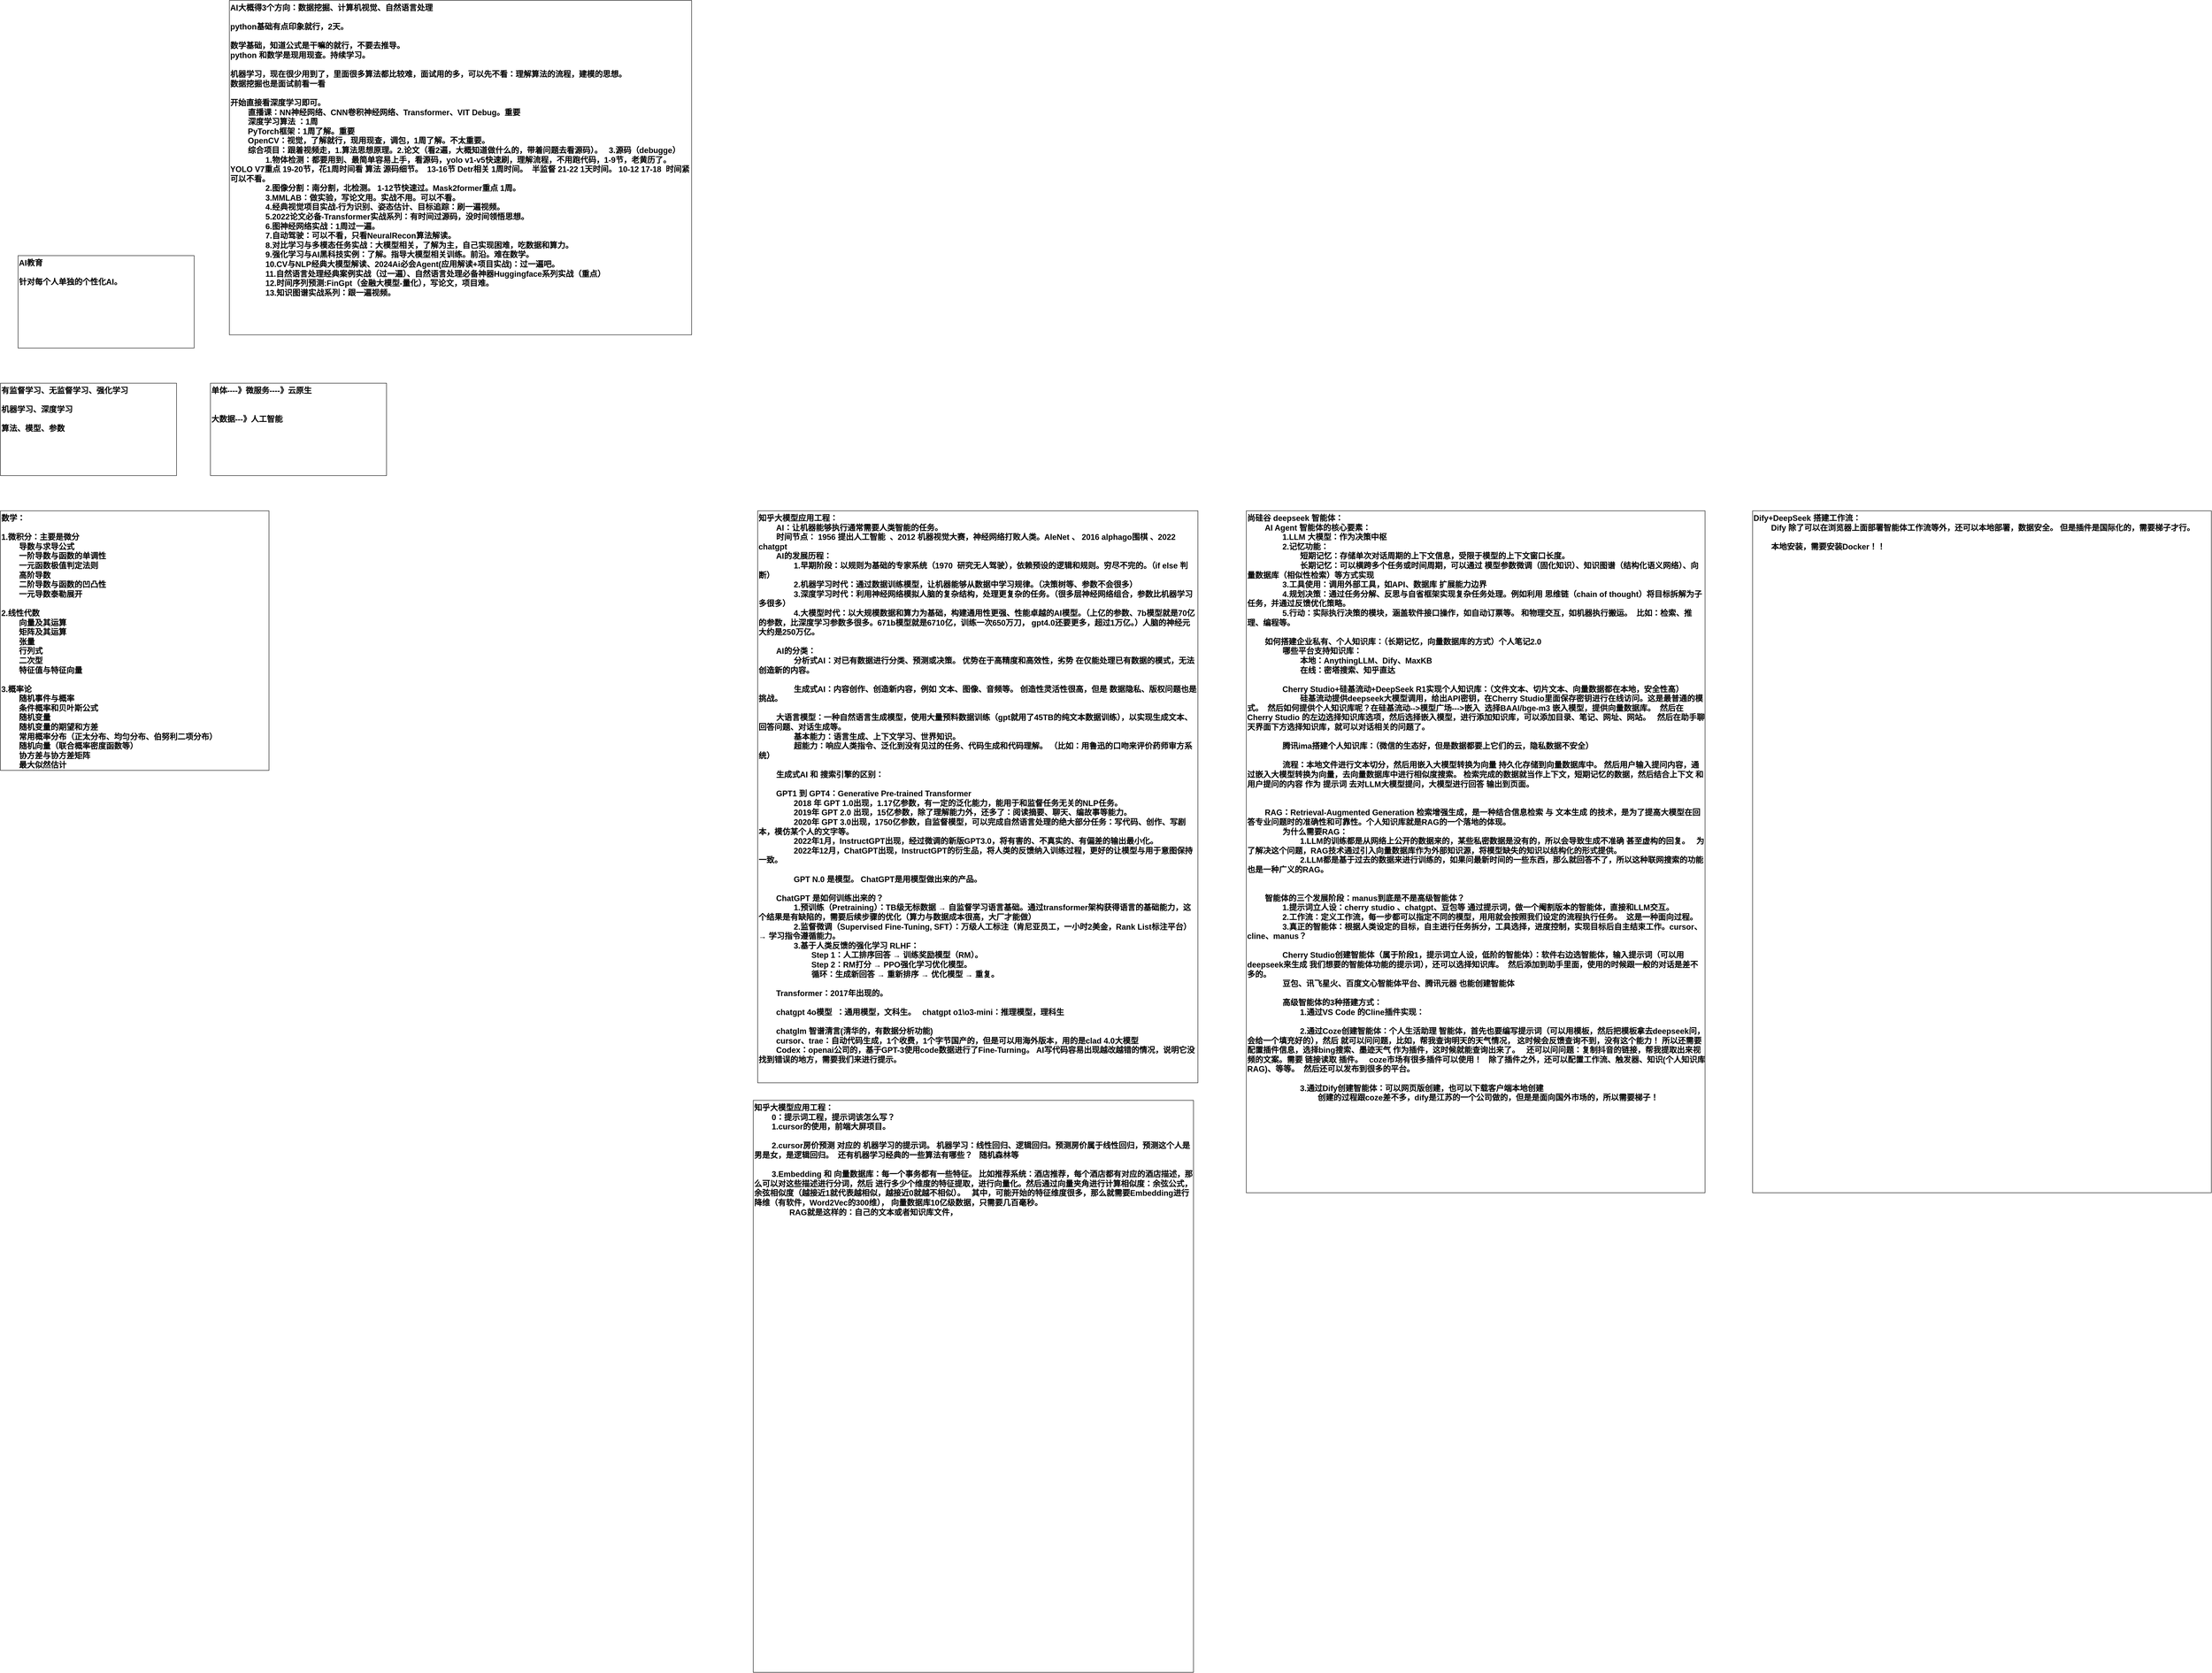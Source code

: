 <mxfile version="28.0.1">
  <diagram name="第 1 页" id="s3n8gG0fuKqffe70A_rA">
    <mxGraphModel dx="2341" dy="2388" grid="1" gridSize="10" guides="1" tooltips="1" connect="1" arrows="1" fold="1" page="1" pageScale="1" pageWidth="827" pageHeight="1169" math="0" shadow="0">
      <root>
        <mxCell id="0" />
        <mxCell id="1" parent="0" />
        <mxCell id="pCqtwlNCeUda_szj-wWr-1" value="有监督学习、无监督学习、强化学习&lt;div&gt;&lt;br&gt;&lt;/div&gt;&lt;div&gt;机器学习、深度学习&lt;/div&gt;&lt;div&gt;&lt;br&gt;&lt;/div&gt;&lt;div&gt;算法、模型、参数&lt;/div&gt;" style="rounded=0;whiteSpace=wrap;html=1;strokeWidth=1;fontSize=18;verticalAlign=top;align=left;fontStyle=1" parent="1" vertex="1">
          <mxGeometry x="350" y="350" width="400" height="210" as="geometry" />
        </mxCell>
        <mxCell id="pCqtwlNCeUda_szj-wWr-2" value="单体----》微服务----》云原生&lt;div&gt;&lt;br&gt;&lt;/div&gt;&lt;div&gt;&lt;br&gt;&lt;/div&gt;&lt;div&gt;大数据---》人工智能&lt;/div&gt;" style="rounded=0;whiteSpace=wrap;html=1;strokeWidth=1;fontSize=18;verticalAlign=top;align=left;fontStyle=1" parent="1" vertex="1">
          <mxGeometry x="827" y="350" width="400" height="210" as="geometry" />
        </mxCell>
        <mxCell id="pCqtwlNCeUda_szj-wWr-3" value="AI教育&lt;div&gt;&lt;br&gt;&lt;/div&gt;&lt;div&gt;针对每个人单独的个性化AI。&lt;/div&gt;" style="rounded=0;whiteSpace=wrap;html=1;strokeWidth=1;fontSize=18;verticalAlign=top;align=left;fontStyle=1" parent="1" vertex="1">
          <mxGeometry x="390" y="60" width="400" height="210" as="geometry" />
        </mxCell>
        <mxCell id="UERRzto7p0Ywzh5H4U2g-1" value="&lt;div&gt;AI大概得3个方向：数据挖掘、计算机视觉、自然语言处理&lt;/div&gt;&lt;div&gt;&lt;br&gt;&lt;/div&gt;python基础有点印象就行，2天。&lt;div&gt;&lt;br&gt;&lt;/div&gt;&lt;div&gt;数学基础，知道公式是干嘛的就行，不要去推导。&lt;/div&gt;&lt;div&gt;python 和数学是现用现查。持续学习。&lt;/div&gt;&lt;div&gt;&lt;br&gt;&lt;/div&gt;&lt;div&gt;机器学习，现在很少用到了，里面很多算法都比较难，面试用的多，可以先不看：理解算法的流程，建模的思想。&lt;/div&gt;&lt;div&gt;数据挖掘也是面试前看一看&lt;/div&gt;&lt;div&gt;&lt;br&gt;&lt;/div&gt;&lt;div&gt;开始直接看深度学习即可。&lt;/div&gt;&lt;div&gt;&lt;span style=&quot;white-space: pre;&quot;&gt;&#x9;&lt;/span&gt;直播课：NN神经网络、CNN卷积神经网络、Transformer、VIT Debug。重要&lt;br&gt;&lt;/div&gt;&lt;div&gt;&lt;span style=&quot;white-space: pre;&quot;&gt;&#x9;&lt;/span&gt;深度学习算法 ：1周&lt;br&gt;&lt;/div&gt;&lt;div&gt;&lt;span style=&quot;white-space: pre;&quot;&gt;&#x9;&lt;/span&gt;PyTorch框架：1周了解。重要&lt;br&gt;&lt;/div&gt;&lt;div&gt;&lt;span style=&quot;white-space: pre;&quot;&gt;&#x9;&lt;/span&gt;OpenCV：视觉，了解就行，现用现查，调包，1周了解。不太重要。&lt;br&gt;&lt;/div&gt;&lt;div&gt;&lt;span style=&quot;white-space: pre;&quot;&gt;&#x9;&lt;/span&gt;综合项目：跟着视频走，1.算法思想原理。2.论文（看2遍，大概知道做什么的，带着问题去看源码）。&amp;nbsp; &amp;nbsp;3.源码（debugge）&amp;nbsp;&amp;nbsp;&lt;br&gt;&lt;/div&gt;&lt;div&gt;&lt;span style=&quot;white-space: pre;&quot;&gt;&#x9;&lt;/span&gt;&lt;span style=&quot;white-space: pre;&quot;&gt;&#x9;&lt;/span&gt;1.物体检测：都要用到、最简单容易上手，看源码，yolo v1-v5快速刷，理解流程，不用跑代码，1-9节，老黄历了。YOLO V7重点 19-20节，花1周时间看 算法 源码细节。&amp;nbsp; 13-16节 Detr相关 1周时间。&amp;nbsp; 半监督 21-22 1天时间。 10-12 17-18&amp;nbsp; 时间紧可以不看。&lt;br&gt;&lt;/div&gt;&lt;div&gt;&lt;span style=&quot;white-space: pre;&quot;&gt;&#x9;&lt;/span&gt;&lt;span style=&quot;white-space: pre;&quot;&gt;&#x9;&lt;/span&gt;2.图像分割：南分割，北检测。 1-12节快速过。Mask2former重点 1周。&lt;br&gt;&lt;/div&gt;&lt;div&gt;&lt;span style=&quot;white-space: pre;&quot;&gt;&#x9;&lt;/span&gt;&lt;span style=&quot;white-space: pre;&quot;&gt;&#x9;&lt;/span&gt;3.MMLAB：做实验，写论文用。实战不用。可以不看。&lt;br&gt;&lt;/div&gt;&lt;div&gt;&lt;span style=&quot;white-space: pre;&quot;&gt;&#x9;&lt;/span&gt;&lt;span style=&quot;white-space: pre;&quot;&gt;&#x9;&lt;/span&gt;4.&lt;span style=&quot;background-color: initial;&quot;&gt;经典视觉项目实战-行为识别、姿态估计、目标追踪：刷一遍视频。&lt;/span&gt;&lt;br&gt;&lt;/div&gt;&lt;div&gt;&lt;span style=&quot;background-color: initial;&quot;&gt;&lt;span style=&quot;white-space: pre;&quot;&gt;&#x9;&lt;/span&gt;&lt;span style=&quot;white-space: pre;&quot;&gt;&#x9;&lt;/span&gt;5.&lt;/span&gt;&lt;span style=&quot;background-color: initial;&quot;&gt;2022论⽂必备-Transformer实战系列：有时间过源码，没时间领悟思想。&lt;/span&gt;&lt;span style=&quot;background-color: initial;&quot;&gt;&lt;br&gt;&lt;/span&gt;&lt;/div&gt;&lt;div&gt;&lt;span style=&quot;background-color: initial;&quot;&gt;&lt;span style=&quot;white-space: pre;&quot;&gt;&#x9;&lt;/span&gt;&lt;span style=&quot;white-space: pre;&quot;&gt;&#x9;&lt;/span&gt;6.&lt;/span&gt;&lt;span style=&quot;background-color: initial;&quot;&gt;图神经网络实战：1周过一遍。&lt;/span&gt;&lt;span style=&quot;background-color: initial;&quot;&gt;&lt;br&gt;&lt;/span&gt;&lt;/div&gt;&lt;div&gt;&lt;span style=&quot;background-color: initial;&quot;&gt;&lt;span style=&quot;white-space: pre;&quot;&gt;&#x9;&lt;/span&gt;&lt;span style=&quot;white-space: pre;&quot;&gt;&#x9;&lt;/span&gt;7.自动驾驶：可以不看，只看&lt;/span&gt;&lt;span style=&quot;background-color: initial;&quot;&gt;NeuralRecon算法解读。&lt;/span&gt;&lt;span style=&quot;background-color: initial;&quot;&gt;&lt;br&gt;&lt;/span&gt;&lt;/div&gt;&lt;div&gt;&lt;span style=&quot;background-color: initial;&quot;&gt;&lt;span style=&quot;white-space: pre;&quot;&gt;&#x9;&lt;/span&gt;&lt;span style=&quot;white-space: pre;&quot;&gt;&#x9;&lt;/span&gt;8.&lt;/span&gt;&lt;span style=&quot;background-color: initial;&quot;&gt;对比学习与多模态任务实战：大模型相关，了解为主，自己实现困难，吃数据和算力。&lt;/span&gt;&lt;/div&gt;&lt;div&gt;&lt;span style=&quot;background-color: initial;&quot;&gt;&lt;span style=&quot;white-space: pre;&quot;&gt;&#x9;&lt;/span&gt;&lt;span style=&quot;white-space: pre;&quot;&gt;&#x9;&lt;/span&gt;9.&lt;/span&gt;&lt;span style=&quot;background-color: initial;&quot;&gt;强化学习与AI黑科技实例：了解。指导大模型相关训练。前沿。难在数学。&lt;/span&gt;&lt;span style=&quot;background-color: initial;&quot;&gt;&lt;br&gt;&lt;/span&gt;&lt;/div&gt;&lt;div&gt;&lt;span style=&quot;background-color: initial;&quot;&gt;&lt;span style=&quot;white-space: pre;&quot;&gt;&#x9;&lt;/span&gt;&lt;span style=&quot;white-space: pre;&quot;&gt;&#x9;&lt;/span&gt;10.&lt;/span&gt;&lt;span style=&quot;background-color: initial;&quot;&gt;CV与NLP经典大模型解读、&lt;/span&gt;&lt;span style=&quot;background-color: initial;&quot;&gt;2024Ai必会Agent(应用解读+项目实战)：过一遍吧。&lt;/span&gt;&lt;span style=&quot;background-color: initial;&quot;&gt;&lt;br&gt;&lt;/span&gt;&lt;/div&gt;&lt;div&gt;&lt;span style=&quot;background-color: initial;&quot;&gt;&lt;span style=&quot;white-space: pre;&quot;&gt;&#x9;&lt;/span&gt;&lt;span style=&quot;white-space: pre;&quot;&gt;&#x9;&lt;/span&gt;11.&lt;/span&gt;&lt;span style=&quot;background-color: initial;&quot;&gt;自然语言处理经典案例实战（过一遍）、&lt;/span&gt;&lt;span style=&quot;background-color: initial;&quot;&gt;自然语言处理必备神器Huggingface系列实战（重点）&lt;/span&gt;&lt;span style=&quot;background-color: initial;&quot;&gt;&lt;br&gt;&lt;/span&gt;&lt;/div&gt;&lt;div&gt;&lt;span style=&quot;background-color: initial;&quot;&gt;&lt;span style=&quot;white-space: pre;&quot;&gt;&#x9;&lt;/span&gt;&lt;span style=&quot;white-space: pre;&quot;&gt;&#x9;&lt;/span&gt;12.&lt;/span&gt;&lt;span style=&quot;background-color: initial;&quot;&gt;时间序列预测:FinGpt（金融大模型-量化），写论文，项目难。&lt;/span&gt;&lt;span style=&quot;background-color: initial;&quot;&gt;&lt;br&gt;&lt;/span&gt;&lt;/div&gt;&lt;div&gt;&lt;span style=&quot;background-color: initial;&quot;&gt;&lt;span style=&quot;white-space: pre;&quot;&gt;&#x9;&lt;/span&gt;&lt;span style=&quot;white-space: pre;&quot;&gt;&#x9;&lt;/span&gt;13.&lt;/span&gt;&lt;span style=&quot;background-color: initial;&quot;&gt;知识图谱实战系列：跟一遍视频。&lt;/span&gt;&lt;span style=&quot;background-color: initial;&quot;&gt;&lt;br&gt;&lt;/span&gt;&lt;/div&gt;&lt;div&gt;&lt;br&gt;&lt;/div&gt;" style="rounded=0;whiteSpace=wrap;html=1;strokeWidth=1;fontSize=18;verticalAlign=top;align=left;fontStyle=1" parent="1" vertex="1">
          <mxGeometry x="870" y="-520" width="1050" height="760" as="geometry" />
        </mxCell>
        <mxCell id="t3_tLmCTC4oEfzODwhHY-1" value="数学：&lt;div&gt;&lt;br&gt;&lt;/div&gt;&lt;div&gt;1.微积分：主要是微分&lt;/div&gt;&lt;div&gt;&lt;span style=&quot;white-space: pre;&quot;&gt;&#x9;&lt;/span&gt;&lt;span style=&quot;background-color: initial;&quot;&gt;导数与求导公式&amp;nbsp;&lt;/span&gt;&lt;/div&gt;&lt;div&gt;&lt;span style=&quot;background-color: initial;&quot;&gt;&lt;span style=&quot;white-space: pre;&quot;&gt;&#x9;&lt;/span&gt;一阶导数与函数的单调性&amp;nbsp;&lt;/span&gt;&lt;/div&gt;&lt;div&gt;&lt;span style=&quot;background-color: initial;&quot;&gt;&lt;span style=&quot;white-space: pre;&quot;&gt;&#x9;&lt;/span&gt;一元函数极值判定法则&amp;nbsp;&lt;/span&gt;&lt;/div&gt;&lt;div&gt;&lt;span style=&quot;background-color: initial;&quot;&gt;&lt;span style=&quot;white-space: pre;&quot;&gt;&#x9;&lt;/span&gt;高阶导数&amp;nbsp;&lt;/span&gt;&lt;/div&gt;&lt;div&gt;&lt;span style=&quot;background-color: initial;&quot;&gt;&lt;span style=&quot;white-space: pre;&quot;&gt;&#x9;&lt;/span&gt;二阶导数与函数的凹凸性&lt;/span&gt;&lt;/div&gt;&lt;div&gt;&lt;span style=&quot;background-color: initial;&quot;&gt;&lt;span style=&quot;white-space: pre;&quot;&gt;&#x9;&lt;/span&gt;一元导数泰勒展开&lt;/span&gt;&lt;br&gt;&lt;/div&gt;&lt;div&gt;&lt;span style=&quot;white-space: pre;&quot;&gt;&#x9;&lt;/span&gt;&lt;/div&gt;&lt;div&gt;2.线性代数&lt;/div&gt;&lt;div&gt;&lt;span style=&quot;white-space: pre;&quot;&gt;&#x9;&lt;/span&gt;&lt;span style=&quot;background-color: initial;&quot;&gt;向量及其运算&amp;nbsp;&lt;/span&gt;&lt;/div&gt;&lt;div&gt;&lt;span style=&quot;background-color: initial;&quot;&gt;&lt;span style=&quot;white-space: pre;&quot;&gt;&#x9;&lt;/span&gt;矩阵及其运算&amp;nbsp;&lt;/span&gt;&lt;/div&gt;&lt;div&gt;&lt;span style=&quot;background-color: initial;&quot;&gt;&lt;span style=&quot;white-space: pre;&quot;&gt;&#x9;&lt;/span&gt;张量&amp;nbsp;&lt;/span&gt;&lt;/div&gt;&lt;div&gt;&lt;span style=&quot;background-color: initial;&quot;&gt;&lt;span style=&quot;white-space: pre;&quot;&gt;&#x9;&lt;/span&gt;行列式&amp;nbsp;&lt;/span&gt;&lt;/div&gt;&lt;div&gt;&lt;span style=&quot;background-color: initial;&quot;&gt;&lt;span style=&quot;white-space: pre;&quot;&gt;&#x9;&lt;/span&gt;二次型&amp;nbsp;&lt;/span&gt;&lt;/div&gt;&lt;div&gt;&lt;span style=&quot;background-color: initial;&quot;&gt;&lt;span style=&quot;white-space: pre;&quot;&gt;&#x9;&lt;/span&gt;特征值与特征向量&lt;/span&gt;&lt;br&gt;&lt;/div&gt;&lt;div&gt;&lt;span style=&quot;background-color: initial;&quot;&gt;&lt;br&gt;&lt;/span&gt;&lt;/div&gt;&lt;div&gt;&lt;span style=&quot;background-color: initial;&quot;&gt;3.概率论&lt;/span&gt;&lt;/div&gt;&lt;div&gt;&lt;span style=&quot;background-color: initial;&quot;&gt;&lt;span style=&quot;white-space: pre;&quot;&gt;&#x9;&lt;/span&gt;&lt;/span&gt;&lt;span style=&quot;background-color: initial;&quot;&gt;随机事件与概率&amp;nbsp;&lt;/span&gt;&lt;/div&gt;&lt;div&gt;&lt;span style=&quot;background-color: initial;&quot;&gt;&lt;span style=&quot;white-space: pre;&quot;&gt;&#x9;&lt;/span&gt;条件概率和贝叶斯公式&amp;nbsp;&lt;/span&gt;&lt;/div&gt;&lt;div&gt;&lt;span style=&quot;background-color: initial;&quot;&gt;&lt;span style=&quot;white-space: pre;&quot;&gt;&#x9;&lt;/span&gt;随机变量&amp;nbsp;&lt;/span&gt;&lt;/div&gt;&lt;div&gt;&lt;span style=&quot;background-color: initial;&quot;&gt;&lt;span style=&quot;white-space: pre;&quot;&gt;&#x9;&lt;/span&gt;随机变量的期望和方差&amp;nbsp;&lt;/span&gt;&lt;/div&gt;&lt;div&gt;&lt;span style=&quot;background-color: initial;&quot;&gt;&lt;span style=&quot;white-space: pre;&quot;&gt;&#x9;&lt;/span&gt;常用概率分布（正太分布、均匀分布、伯努利二项分布）&amp;nbsp;&lt;/span&gt;&lt;/div&gt;&lt;div&gt;&lt;span style=&quot;background-color: initial;&quot;&gt;&lt;span style=&quot;white-space: pre;&quot;&gt;&#x9;&lt;/span&gt;随机向量（联合概率密度函数等）&amp;nbsp;&lt;/span&gt;&lt;/div&gt;&lt;div&gt;&lt;span style=&quot;background-color: initial;&quot;&gt;&lt;span style=&quot;white-space: pre;&quot;&gt;&#x9;&lt;/span&gt;协方差与协方差矩阵&amp;nbsp;&lt;/span&gt;&lt;/div&gt;&lt;div&gt;&lt;span style=&quot;background-color: initial;&quot;&gt;&lt;span style=&quot;white-space: pre;&quot;&gt;&#x9;&lt;/span&gt;最大似然估计&lt;/span&gt;&lt;/div&gt;" style="rounded=0;whiteSpace=wrap;html=1;strokeWidth=1;fontSize=18;verticalAlign=top;align=left;fontStyle=1" parent="1" vertex="1">
          <mxGeometry x="350" y="640" width="610" height="590" as="geometry" />
        </mxCell>
        <mxCell id="qNZhrjiJEfoRgxbAfV7_-1" value="知乎大模型应用工程：&lt;div&gt;&lt;span style=&quot;white-space: pre;&quot;&gt;&#x9;&lt;/span&gt;AI：让机器能够执行通常需要人类智能的任务。&lt;/div&gt;&lt;div&gt;&lt;span style=&quot;white-space: pre;&quot;&gt;&#x9;&lt;/span&gt;时间节点： 1956 提出人工智能&amp;nbsp; 、2012 机器视觉大赛，神经网络打败人类。AleNet 、 2016 alphago围棋 、2022 chatgpt&lt;br&gt;&lt;div&gt;&lt;span style=&quot;white-space: pre;&quot;&gt;&#x9;&lt;/span&gt;AI的发展历程：&lt;br&gt;&lt;/div&gt;&lt;div&gt;&lt;span style=&quot;white-space: pre;&quot;&gt;&#x9;&lt;/span&gt;&lt;span style=&quot;white-space: pre;&quot;&gt;&#x9;&lt;/span&gt;1.早期阶段：以规则为基础的专家系统（1970&amp;nbsp; 研究无人驾驶），依赖预设的逻辑和规则。穷尽不完的。（if else 判断）&lt;br&gt;&lt;/div&gt;&lt;div&gt;&lt;span style=&quot;white-space: pre;&quot;&gt;&#x9;&lt;/span&gt;&lt;span style=&quot;white-space: pre;&quot;&gt;&#x9;&lt;/span&gt;2.机器学习时代：通过数据训练模型，让机器能够从数据中学习规律。（决策树等、参数不会很多）&lt;br&gt;&lt;/div&gt;&lt;/div&gt;&lt;div&gt;&lt;span style=&quot;white-space: pre;&quot;&gt;&#x9;&lt;/span&gt;&lt;span style=&quot;white-space: pre;&quot;&gt;&#x9;&lt;/span&gt;3.深度学习时代：利用神经网络模拟人脑的复杂结构，处理更复杂的任务。（很多层神经网络组合，参数比机器学习多很多）&lt;br&gt;&lt;/div&gt;&lt;div&gt;&lt;span style=&quot;white-space: pre;&quot;&gt;&#x9;&lt;/span&gt;&lt;span style=&quot;white-space: pre;&quot;&gt;&#x9;&lt;/span&gt;4.大模型时代：以大规模数据和算力为基础，构建通用性更强、性能卓越的AI模型。（上亿的参数、7b模型就是70亿的参数，比深度学习参数多很多。671b模型就是6710亿，训练一次650万刀， gpt4.0还要更多，超过1万亿。）&lt;span style=&quot;background-color: transparent; color: light-dark(rgb(0, 0, 0), rgb(255, 255, 255));&quot;&gt;人脑的神经元大约是250万亿。&lt;/span&gt;&lt;br&gt;&lt;/div&gt;&lt;div&gt;&lt;span style=&quot;white-space: pre;&quot;&gt;&#x9;&lt;/span&gt;&lt;br&gt;&lt;/div&gt;&lt;div&gt;&lt;span style=&quot;white-space: pre;&quot;&gt;&#x9;&lt;/span&gt;AI的分类：&lt;br&gt;&lt;/div&gt;&lt;div&gt;&lt;span style=&quot;white-space: pre;&quot;&gt;&#x9;&lt;/span&gt;&lt;span style=&quot;white-space: pre;&quot;&gt;&#x9;&lt;/span&gt;分析式AI：对已有数据进行分类、预测或决策。 优势在于高精度和高效性，劣势 在仅能处理已有数据的模式，无法创造新的内容。&lt;br&gt;&lt;/div&gt;&lt;div&gt;&lt;span style=&quot;white-space: pre;&quot;&gt;&#x9;&lt;/span&gt;&lt;span style=&quot;white-space: pre;&quot;&gt;&#x9;&lt;/span&gt;&lt;br&gt;&lt;/div&gt;&lt;div&gt;&lt;span style=&quot;white-space: pre;&quot;&gt;&#x9;&lt;/span&gt;&lt;span style=&quot;white-space: pre;&quot;&gt;&#x9;&lt;/span&gt;生成式AI：内容创作、创造新内容，例如 文本、图像、音频等。 创造性灵活性很高，但是 数据隐私、版权问题也是挑战。&lt;br&gt;&lt;/div&gt;&lt;div&gt;&lt;br&gt;&lt;/div&gt;&lt;div&gt;&lt;span style=&quot;white-space: pre;&quot;&gt;&#x9;&lt;/span&gt;大语言模型：一种自然语言生成模型，使用大量预料数据训练（gpt就用了45TB的纯文本数据训练），以实现生成文本、回答问题、对话生成等。&lt;br&gt;&lt;/div&gt;&lt;div&gt;&lt;span style=&quot;white-space: pre;&quot;&gt;&#x9;&lt;/span&gt;&lt;span style=&quot;white-space: pre;&quot;&gt;&#x9;&lt;/span&gt;基本能力：语言生成、上下文学习、世界知识。&lt;br&gt;&lt;/div&gt;&lt;div&gt;&lt;span style=&quot;white-space: pre;&quot;&gt;&#x9;&lt;/span&gt;&lt;span style=&quot;white-space: pre;&quot;&gt;&#x9;&lt;/span&gt;超能力：响应人类指令、泛化到没有见过的任务、代码生成和代码理解。 （比如：用鲁迅的口吻来评价药师审方系统）&lt;br&gt;&lt;/div&gt;&lt;div&gt;&lt;br&gt;&lt;/div&gt;&lt;div&gt;&lt;span style=&quot;white-space: pre;&quot;&gt;&#x9;&lt;/span&gt;生成式AI 和 搜索引擎的区别：&lt;br&gt;&lt;/div&gt;&lt;div&gt;&lt;br&gt;&lt;/div&gt;&lt;div&gt;&lt;span style=&quot;white-space: pre;&quot;&gt;&#x9;&lt;/span&gt;GPT1 到 GPT4：Generative Pre-trained Transformer&lt;br&gt;&lt;/div&gt;&lt;div&gt;&lt;span style=&quot;white-space: pre;&quot;&gt;&#x9;&lt;/span&gt;&lt;span style=&quot;white-space: pre;&quot;&gt;&#x9;&lt;/span&gt;2018 年 GPT 1.0出现，1.17亿参数，有一定的泛化能力，能用于和监督任务无关的NLP任务。&lt;br&gt;&lt;/div&gt;&lt;div&gt;&lt;span style=&quot;white-space: pre;&quot;&gt;&#x9;&lt;/span&gt;&lt;span style=&quot;white-space: pre;&quot;&gt;&#x9;&lt;/span&gt;2019年 GPT 2.0 出现，15亿参数，除了理解能力外，还多了：阅读摘要、聊天、编故事等能力。&lt;br&gt;&lt;/div&gt;&lt;div&gt;&lt;span style=&quot;white-space: pre;&quot;&gt;&#x9;&lt;/span&gt;&lt;span style=&quot;white-space: pre;&quot;&gt;&#x9;&lt;/span&gt;2020年 GPT 3.0出现，1750亿参数，自监督模型，可以完成自然语言处理的绝大部分任务：写代码、创作、写剧本，模仿某个人的文字等。&lt;/div&gt;&lt;div&gt;&lt;span style=&quot;white-space: pre;&quot;&gt;&#x9;&lt;/span&gt;&lt;span style=&quot;white-space: pre;&quot;&gt;&#x9;&lt;/span&gt;2022年1月，InstructGPT出现，经过微调的新版GPT3.0，将有害的、不真实的、有偏差的输出最小化。&lt;br&gt;&lt;/div&gt;&lt;div&gt;&lt;span style=&quot;white-space: pre;&quot;&gt;&#x9;&lt;/span&gt;&lt;span style=&quot;white-space: pre;&quot;&gt;&#x9;&lt;/span&gt;2022年12月，ChatGPT出现，&lt;span style=&quot;background-color: transparent; color: light-dark(rgb(0, 0, 0), rgb(255, 255, 255));&quot;&gt;InstructGPT的衍生品，将人类的反馈纳入训练过程，更好的让模型与用于意图保持一致。&lt;/span&gt;&lt;br&gt;&lt;/div&gt;&lt;div&gt;&lt;span style=&quot;background-color: transparent; color: light-dark(rgb(0, 0, 0), rgb(255, 255, 255));&quot;&gt;&lt;br&gt;&lt;/span&gt;&lt;/div&gt;&lt;div&gt;&lt;span style=&quot;background-color: transparent; color: light-dark(rgb(0, 0, 0), rgb(255, 255, 255));&quot;&gt;&lt;span style=&quot;white-space: pre;&quot;&gt;&#x9;&lt;/span&gt;&lt;span style=&quot;white-space: pre;&quot;&gt;&#x9;&lt;/span&gt;GPT N.0 是模型。 ChatGPT是用模型做出来的产品。&lt;br&gt;&lt;/span&gt;&lt;/div&gt;&lt;div&gt;&lt;span style=&quot;background-color: transparent; color: light-dark(rgb(0, 0, 0), rgb(255, 255, 255));&quot;&gt;&lt;br&gt;&lt;/span&gt;&lt;/div&gt;&lt;div&gt;&lt;span style=&quot;background-color: transparent; color: light-dark(rgb(0, 0, 0), rgb(255, 255, 255));&quot;&gt;&lt;span style=&quot;white-space: pre;&quot;&gt;&#x9;&lt;/span&gt;ChatGPT 是如何训练出来的？&lt;br&gt;&lt;/span&gt;&lt;/div&gt;&lt;div&gt;&lt;span style=&quot;background-color: transparent; color: light-dark(rgb(0, 0, 0), rgb(255, 255, 255));&quot;&gt;&lt;span style=&quot;white-space: pre;&quot;&gt;&#x9;&lt;/span&gt;&lt;span style=&quot;white-space: pre;&quot;&gt;&#x9;&lt;/span&gt;1.&lt;/span&gt;&lt;span style=&quot;background-color: transparent;&quot;&gt;预训练​​&lt;/span&gt;&lt;span style=&quot;background-color: transparent;&quot;&gt;（Pretraining）&lt;/span&gt;&lt;span style=&quot;background-color: transparent; color: light-dark(rgb(0, 0, 0), rgb(255, 255, 255));&quot;&gt;：TB级无标数据 → 自监督学习语言基础。通过transformer架构获得语言的基础能力，这个结果是有缺陷的，需要后续步骤的优化（算力与数据成本很高，大厂才能做）&lt;/span&gt;&lt;/div&gt;&lt;div&gt;​​&lt;span style=&quot;white-space: pre;&quot;&gt;&#x9;&lt;/span&gt;&lt;span style=&quot;white-space: pre;&quot;&gt;&#x9;&lt;/span&gt;2.监督微调​​（Supervised Fine-Tuning, SFT）：万级人工标注（肯尼亚员工，一小时2美金，Rank List标注平台） → 学习指令遵循能力。&lt;/div&gt;&lt;div&gt;&lt;span style=&quot;white-space: pre;&quot;&gt;&#x9;&lt;/span&gt;&lt;span style=&quot;white-space: pre;&quot;&gt;&#x9;&lt;/span&gt;​​3.基于人类反馈的强化学习 RLHF​​：&lt;/div&gt;&lt;div&gt;​​&lt;span style=&quot;white-space: pre;&quot;&gt;&#x9;&lt;/span&gt;&lt;span style=&quot;white-space: pre;&quot;&gt;&#x9;&lt;/span&gt;&lt;span style=&quot;white-space: pre;&quot;&gt;&#x9;&lt;/span&gt;Step 1​​：人工排序回答 → 训练奖励模型（RM）。&lt;/div&gt;&lt;div&gt;​​&lt;span style=&quot;white-space: pre;&quot;&gt;&#x9;&lt;/span&gt;&lt;span style=&quot;white-space: pre;&quot;&gt;&#x9;&lt;/span&gt;&lt;span style=&quot;white-space: pre;&quot;&gt;&#x9;&lt;/span&gt;Step 2​​：RM打分 → PPO强化学习优化模型。&lt;/div&gt;&lt;div&gt;​​&lt;span style=&quot;white-space: pre;&quot;&gt;&#x9;&lt;/span&gt;&lt;span style=&quot;white-space: pre;&quot;&gt;&#x9;&lt;/span&gt;&lt;span style=&quot;white-space: pre;&quot;&gt;&#x9;&lt;/span&gt;循环​​：生成新回答 → 重新排序 → 优化模型 → 重复。&lt;/div&gt;&lt;div&gt;&lt;br&gt;&lt;/div&gt;&lt;div&gt;&lt;span style=&quot;white-space: pre;&quot;&gt;&#x9;&lt;/span&gt;Transformer：2017年出现的。&lt;br&gt;&lt;/div&gt;&lt;div&gt;&lt;br&gt;&lt;/div&gt;&lt;div&gt;&lt;span style=&quot;white-space: pre;&quot;&gt;&#x9;&lt;/span&gt;chatgpt 4o模型&amp;nbsp; ：通用模型，文科生。&amp;nbsp; &amp;nbsp;chatgpt o1\o3-mini：推理模型，理科生&lt;br&gt;&lt;/div&gt;&lt;div&gt;&lt;br&gt;&lt;/div&gt;&lt;div&gt;&lt;span style=&quot;white-space: pre;&quot;&gt;&#x9;&lt;/span&gt;chatglm 智谱清言(清华的，有数据分析功能)&lt;br&gt;&lt;/div&gt;&lt;div&gt;&lt;span style=&quot;white-space: pre;&quot;&gt;&#x9;&lt;/span&gt;&lt;span style=&quot;background-color: transparent; color: light-dark(rgb(0, 0, 0), rgb(255, 255, 255));&quot;&gt;cursor、trae：自动代码生成，1个收费，1个字节国产的，但是可以用海外版本，用的是clad 4.0大模型&lt;/span&gt;&lt;br&gt;&lt;/div&gt;&lt;div&gt;&lt;span style=&quot;white-space: pre;&quot;&gt;&#x9;&lt;/span&gt;Codex：openai公司的，基于GPT-3使用code数据进行了Fine-Turning。 AI写代码容易出现越改越错的情况，说明它没找到错误的地方，需要我们来进行提示。&lt;br&gt;&lt;/div&gt;" style="rounded=0;whiteSpace=wrap;html=1;strokeWidth=1;fontSize=18;verticalAlign=top;align=left;fontStyle=1" parent="1" vertex="1">
          <mxGeometry x="2070" y="640" width="1000" height="1300" as="geometry" />
        </mxCell>
        <mxCell id="UTwWFgi36fj4p7sl91PF-1" value="尚硅谷 deepseek 智能体：&lt;div&gt;&lt;span style=&quot;white-space: pre;&quot;&gt;&#x9;&lt;/span&gt;AI Agent 智能体的核心要素：&lt;br&gt;&lt;/div&gt;&lt;div&gt;&lt;span style=&quot;background-color: transparent; color: light-dark(rgb(0, 0, 0), rgb(255, 255, 255));&quot;&gt;&lt;span style=&quot;white-space: pre;&quot;&gt;&#x9;&lt;/span&gt;&lt;span style=&quot;white-space: pre;&quot;&gt;&#x9;&lt;/span&gt;1.LLM 大模型：作为决策中枢&lt;/span&gt;&lt;/div&gt;&lt;div&gt;&lt;span style=&quot;background-color: transparent; color: light-dark(rgb(0, 0, 0), rgb(255, 255, 255));&quot;&gt;&lt;span style=&quot;white-space: pre;&quot;&gt;&#x9;&lt;/span&gt;&lt;span style=&quot;white-space: pre;&quot;&gt;&#x9;&lt;/span&gt;2.记忆功能：&lt;/span&gt;&lt;/div&gt;&lt;div&gt;&lt;span style=&quot;background-color: transparent; color: light-dark(rgb(0, 0, 0), rgb(255, 255, 255));&quot;&gt;&lt;span style=&quot;white-space: pre;&quot;&gt;&#x9;&lt;/span&gt;&lt;span style=&quot;white-space: pre;&quot;&gt;&#x9;&lt;/span&gt;&lt;span style=&quot;white-space: pre;&quot;&gt;&#x9;&lt;/span&gt;短期记忆：存储单次对话周期的上下文信息，受限于模型的上下文窗口长度。&lt;br&gt;&lt;/span&gt;&lt;/div&gt;&lt;div&gt;&lt;span style=&quot;background-color: transparent; color: light-dark(rgb(0, 0, 0), rgb(255, 255, 255));&quot;&gt;&lt;span style=&quot;white-space: pre;&quot;&gt;&#x9;&lt;/span&gt;&lt;span style=&quot;white-space: pre;&quot;&gt;&#x9;&lt;/span&gt;&lt;span style=&quot;white-space: pre;&quot;&gt;&#x9;&lt;/span&gt;长期记忆：可以横跨多个任务或时间周期，可以通过 模型参数微调（固化知识）、知识图谱（结构化语义网络）、向量数据库（相似性检索）等方式实现&lt;br&gt;&lt;/span&gt;&lt;/div&gt;&lt;div&gt;&lt;span style=&quot;background-color: transparent; color: light-dark(rgb(0, 0, 0), rgb(255, 255, 255));&quot;&gt;&lt;span style=&quot;white-space: pre;&quot;&gt;&#x9;&lt;/span&gt;&lt;span style=&quot;white-space: pre;&quot;&gt;&#x9;&lt;/span&gt;3.工具使用：调用外部工具，如API、数据库 扩展能力边界&lt;br&gt;&lt;/span&gt;&lt;/div&gt;&lt;div&gt;&lt;span style=&quot;background-color: transparent; color: light-dark(rgb(0, 0, 0), rgb(255, 255, 255));&quot;&gt;&lt;span style=&quot;white-space: pre;&quot;&gt;&#x9;&lt;/span&gt;&lt;span style=&quot;white-space: pre;&quot;&gt;&#x9;&lt;/span&gt;4.规划决策：通过任务分解、反思与自省框架实现复杂任务处理。例如利用 思维链（chain of thought）将目标拆解为子任务，并通过反馈优化策略。&lt;br&gt;&lt;/span&gt;&lt;/div&gt;&lt;div&gt;&lt;span style=&quot;background-color: transparent; color: light-dark(rgb(0, 0, 0), rgb(255, 255, 255));&quot;&gt;&lt;span style=&quot;white-space: pre;&quot;&gt;&#x9;&lt;/span&gt;&lt;span style=&quot;white-space: pre;&quot;&gt;&#x9;&lt;/span&gt;5.行动：实际执行决策的模块，涵盖软件接口操作，如自动订票等。 和物理交互，如机器执行搬运。&amp;nbsp; 比如：检索、推理、编程等。&lt;br&gt;&lt;/span&gt;&lt;/div&gt;&lt;div&gt;&lt;span style=&quot;background-color: transparent; color: light-dark(rgb(0, 0, 0), rgb(255, 255, 255));&quot;&gt;&lt;br&gt;&lt;/span&gt;&lt;/div&gt;&lt;div&gt;&lt;span style=&quot;background-color: transparent; color: light-dark(rgb(0, 0, 0), rgb(255, 255, 255));&quot;&gt;&lt;span style=&quot;white-space: pre;&quot;&gt;&#x9;&lt;/span&gt;如何搭建企业私有、个人知识库：（长期记忆，向量数据库的方式）个人笔记2.0&lt;br&gt;&lt;/span&gt;&lt;/div&gt;&lt;div&gt;&lt;span style=&quot;background-color: transparent; color: light-dark(rgb(0, 0, 0), rgb(255, 255, 255));&quot;&gt;&lt;span style=&quot;white-space: pre;&quot;&gt;&#x9;&lt;/span&gt;&lt;span style=&quot;white-space: pre;&quot;&gt;&#x9;&lt;/span&gt;哪些平台支持知识库：&lt;br&gt;&lt;/span&gt;&lt;/div&gt;&lt;div&gt;&lt;span style=&quot;background-color: transparent; color: light-dark(rgb(0, 0, 0), rgb(255, 255, 255));&quot;&gt;&lt;span style=&quot;white-space: pre;&quot;&gt;&#x9;&lt;/span&gt;&lt;span style=&quot;white-space: pre;&quot;&gt;&#x9;&lt;/span&gt;&lt;span style=&quot;white-space: pre;&quot;&gt;&#x9;&lt;/span&gt;本地：AnythingLLM、Dify、MaxKB&lt;br&gt;&lt;/span&gt;&lt;/div&gt;&lt;div&gt;&lt;span style=&quot;background-color: transparent; color: light-dark(rgb(0, 0, 0), rgb(255, 255, 255));&quot;&gt;&lt;span style=&quot;white-space: pre;&quot;&gt;&#x9;&lt;/span&gt;&lt;span style=&quot;white-space: pre;&quot;&gt;&#x9;&lt;/span&gt;&lt;span style=&quot;white-space: pre;&quot;&gt;&#x9;&lt;/span&gt;在线：密塔搜索、知乎直达&lt;br&gt;&lt;/span&gt;&lt;/div&gt;&lt;div&gt;&lt;span style=&quot;background-color: transparent; color: light-dark(rgb(0, 0, 0), rgb(255, 255, 255));&quot;&gt;&lt;br&gt;&lt;/span&gt;&lt;/div&gt;&lt;div&gt;&lt;span style=&quot;background-color: transparent; color: light-dark(rgb(0, 0, 0), rgb(255, 255, 255));&quot;&gt;&lt;span style=&quot;white-space: pre;&quot;&gt;&#x9;&lt;/span&gt;&lt;span style=&quot;white-space: pre;&quot;&gt;&#x9;&lt;/span&gt;Cherry Studio+硅基流动+DeepSeek R1实现个人知识库：（文件文本、切片文本、向量数据都在本地，安全性高）&lt;br&gt;&lt;/span&gt;&lt;/div&gt;&lt;div&gt;&lt;span style=&quot;background-color: transparent; color: light-dark(rgb(0, 0, 0), rgb(255, 255, 255));&quot;&gt;&lt;span style=&quot;white-space: pre;&quot;&gt;&#x9;&lt;/span&gt;&lt;span style=&quot;white-space: pre;&quot;&gt;&#x9;&lt;/span&gt;&lt;span style=&quot;white-space: pre;&quot;&gt;&#x9;&lt;/span&gt;硅基流动提供deepseek大模型调用，给出API密钥，在Cherry Studio里面保存密钥进行在线访问。这是最普通的模式。&amp;nbsp; 然后如何提供个人知识库呢？在硅基流动--&amp;gt;模型广场---&amp;gt;嵌入&amp;nbsp; 选择BAAI/bge-m3 嵌入模型，提供向量数据库。&amp;nbsp; 然后在 Cherry Studio 的左边选择知识库选项，然后选择嵌入模型，进行添加知识库，可以添加目录、笔记、网址、网站。&amp;nbsp; &amp;nbsp;然后在助手聊天界面下方选择知识库，就可以对话相关的问题了。&lt;br&gt;&lt;/span&gt;&lt;/div&gt;&lt;div&gt;&lt;span style=&quot;background-color: transparent; color: light-dark(rgb(0, 0, 0), rgb(255, 255, 255));&quot;&gt;&lt;br&gt;&lt;/span&gt;&lt;/div&gt;&lt;div&gt;&lt;span style=&quot;background-color: transparent; color: light-dark(rgb(0, 0, 0), rgb(255, 255, 255));&quot;&gt;&lt;span style=&quot;white-space: pre;&quot;&gt;&#x9;&lt;/span&gt;&lt;span style=&quot;white-space: pre;&quot;&gt;&#x9;&lt;/span&gt;腾讯ima搭建个人知识库：（微信的生态好，但是数据都要上它们的云，隐私数据不安全）&amp;nbsp;&lt;br&gt;&lt;/span&gt;&lt;/div&gt;&lt;div&gt;&lt;span style=&quot;background-color: transparent; color: light-dark(rgb(0, 0, 0), rgb(255, 255, 255));&quot;&gt;&lt;br&gt;&lt;/span&gt;&lt;/div&gt;&lt;div&gt;&lt;span style=&quot;background-color: transparent; color: light-dark(rgb(0, 0, 0), rgb(255, 255, 255));&quot;&gt;&lt;span style=&quot;white-space: pre;&quot;&gt;&#x9;&lt;/span&gt;&lt;span style=&quot;white-space: pre;&quot;&gt;&#x9;&lt;/span&gt;流程：本地文件进行文本切分，然后用嵌入大模型转换为向量 持久化存储到向量数据库中。 然后用户输入提问内容，通过嵌入大模型转换为向量，去向量数据库中进行相似度搜索。 检索完成的数据就当作上下文，短期记忆的数据，然后结合上下文 和 用户提问的内容 作为 提示词 去对LLM大模型提问，大模型进行回答 输出到页面。&lt;br&gt;&lt;/span&gt;&lt;/div&gt;&lt;div&gt;&lt;span style=&quot;background-color: transparent; color: light-dark(rgb(0, 0, 0), rgb(255, 255, 255));&quot;&gt;&lt;br&gt;&lt;/span&gt;&lt;/div&gt;&lt;div&gt;&lt;span style=&quot;background-color: transparent; color: light-dark(rgb(0, 0, 0), rgb(255, 255, 255));&quot;&gt;&lt;br&gt;&lt;/span&gt;&lt;/div&gt;&lt;div&gt;&lt;span style=&quot;background-color: transparent; color: light-dark(rgb(0, 0, 0), rgb(255, 255, 255));&quot;&gt;&lt;span style=&quot;white-space: pre;&quot;&gt;&#x9;&lt;/span&gt;RAG：Retrieval-Augmented Generation 检索增强生成，是一种结合信息检索 与 文本生成 的技术，是为了提高大模型在回答专业问题时的准确性和可靠性。个人知识库就是RAG的一个落地的体现。&lt;br&gt;&lt;/span&gt;&lt;/div&gt;&lt;div&gt;&lt;span style=&quot;background-color: transparent; color: light-dark(rgb(0, 0, 0), rgb(255, 255, 255));&quot;&gt;&lt;span style=&quot;white-space: pre;&quot;&gt;&#x9;&lt;/span&gt;&lt;span style=&quot;white-space: pre;&quot;&gt;&#x9;&lt;/span&gt;为什么需要RAG：&lt;/span&gt;&lt;/div&gt;&lt;div&gt;&lt;span style=&quot;background-color: transparent; color: light-dark(rgb(0, 0, 0), rgb(255, 255, 255));&quot;&gt;&lt;span style=&quot;white-space: pre;&quot;&gt;&#x9;&lt;/span&gt;&lt;span style=&quot;white-space: pre;&quot;&gt;&#x9;&lt;/span&gt;&lt;span style=&quot;white-space: pre;&quot;&gt;&#x9;&lt;/span&gt;1.LLM的训练都是从网络上公开的数据来的，某些私密数据是没有的，所以会导致生成不准确 甚至虚构的回复。&amp;nbsp; &amp;nbsp;为了解决这个问题，RAG技术通过引入向量数据库作为外部知识源，将模型缺失的知识以结构化的形式提供。&lt;br&gt;&lt;/span&gt;&lt;/div&gt;&lt;div&gt;&lt;span style=&quot;background-color: transparent; color: light-dark(rgb(0, 0, 0), rgb(255, 255, 255));&quot;&gt;&lt;span style=&quot;white-space: pre;&quot;&gt;&#x9;&lt;/span&gt;&lt;span style=&quot;white-space: pre;&quot;&gt;&#x9;&lt;/span&gt;&lt;span style=&quot;white-space: pre;&quot;&gt;&#x9;&lt;/span&gt;2.LLM都是基于过去的数据来进行训练的，如果问最新时间的一些东西，那么就回答不了，所以这种联网搜索的功能也是一种广义的RAG。&lt;br&gt;&lt;/span&gt;&lt;/div&gt;&lt;div&gt;&lt;span style=&quot;background-color: transparent; color: light-dark(rgb(0, 0, 0), rgb(255, 255, 255));&quot;&gt;&lt;br&gt;&lt;/span&gt;&lt;/div&gt;&lt;div&gt;&lt;span style=&quot;background-color: transparent; color: light-dark(rgb(0, 0, 0), rgb(255, 255, 255));&quot;&gt;&lt;br&gt;&lt;/span&gt;&lt;/div&gt;&lt;div&gt;&lt;span style=&quot;background-color: transparent; color: light-dark(rgb(0, 0, 0), rgb(255, 255, 255));&quot;&gt;&lt;span style=&quot;white-space: pre;&quot;&gt;&#x9;&lt;/span&gt;智能体的三个发展阶段：manus到底是不是高级智能体？&lt;br&gt;&lt;/span&gt;&lt;/div&gt;&lt;div&gt;&lt;span style=&quot;background-color: transparent; color: light-dark(rgb(0, 0, 0), rgb(255, 255, 255));&quot;&gt;&lt;span style=&quot;white-space: pre;&quot;&gt;&#x9;&lt;/span&gt;&lt;span style=&quot;white-space: pre;&quot;&gt;&#x9;&lt;/span&gt;1.提示词立人设：cherry studio 、chatgpt、豆包等 通过提示词，做一个阉割版本的智能体，直接和LLM交互。&lt;br&gt;&lt;/span&gt;&lt;/div&gt;&lt;div&gt;&lt;span style=&quot;background-color: transparent; color: light-dark(rgb(0, 0, 0), rgb(255, 255, 255));&quot;&gt;&lt;span style=&quot;white-space: pre;&quot;&gt;&#x9;&lt;/span&gt;&lt;span style=&quot;white-space: pre;&quot;&gt;&#x9;&lt;/span&gt;2.工作流：定义工作流，每一步都可以指定不同的模型，用用就会按照我们设定的流程执行任务。&amp;nbsp; 这是一种面向过程。&lt;br&gt;&lt;/span&gt;&lt;/div&gt;&lt;div&gt;&lt;span style=&quot;background-color: transparent; color: light-dark(rgb(0, 0, 0), rgb(255, 255, 255));&quot;&gt;&lt;span style=&quot;white-space: pre;&quot;&gt;&#x9;&lt;/span&gt;&lt;span style=&quot;white-space: pre;&quot;&gt;&#x9;&lt;/span&gt;3.真正的智能体：根据人类设定的目标，自主进行任务拆分，工具选择，进度控制，实现目标后自主结束工作。cursor、cline、manus？&lt;br&gt;&lt;/span&gt;&lt;/div&gt;&lt;div&gt;&lt;span style=&quot;background-color: transparent; color: light-dark(rgb(0, 0, 0), rgb(255, 255, 255));&quot;&gt;&lt;br&gt;&lt;/span&gt;&lt;/div&gt;&lt;div&gt;&lt;span style=&quot;background-color: transparent; color: light-dark(rgb(0, 0, 0), rgb(255, 255, 255));&quot;&gt;&lt;span style=&quot;white-space: pre;&quot;&gt;&#x9;&lt;span style=&quot;white-space: pre;&quot;&gt;&#x9;&lt;/span&gt;&lt;/span&gt;Cherry Studio创建智能体（属于阶段1，提示词立人设，低阶的智能体）：软件右边选智能体，输入提示词（可以用deepseek来生成 我们想要的智能体功能的提示词），还可以选择知识库。&amp;nbsp; 然后添加到助手里面，使用的时候跟一般的对话是差不多的。&lt;br&gt;&lt;/span&gt;&lt;/div&gt;&lt;div&gt;&lt;span style=&quot;background-color: transparent; color: light-dark(rgb(0, 0, 0), rgb(255, 255, 255));&quot;&gt;&lt;span style=&quot;white-space: pre;&quot;&gt;&#x9;&lt;/span&gt;&lt;span style=&quot;white-space: pre;&quot;&gt;&#x9;&lt;/span&gt;豆包、讯飞星火、百度文心智能体平台、腾讯元器&amp;nbsp;&lt;/span&gt;&lt;span style=&quot;background-color: transparent; color: light-dark(rgb(0, 0, 0), rgb(255, 255, 255));&quot;&gt;也能创建智能体&lt;/span&gt;&lt;span style=&quot;background-color: transparent; color: light-dark(rgb(0, 0, 0), rgb(255, 255, 255));&quot;&gt;&lt;br&gt;&lt;/span&gt;&lt;/div&gt;&lt;div&gt;&lt;span style=&quot;background-color: transparent; color: light-dark(rgb(0, 0, 0), rgb(255, 255, 255));&quot;&gt;&lt;br&gt;&lt;/span&gt;&lt;/div&gt;&lt;div&gt;&lt;span style=&quot;background-color: transparent; color: light-dark(rgb(0, 0, 0), rgb(255, 255, 255));&quot;&gt;&lt;span style=&quot;white-space: pre;&quot;&gt;&#x9;&lt;/span&gt;&lt;span style=&quot;white-space: pre;&quot;&gt;&#x9;&lt;/span&gt;高级智能体的3种搭建方式：&lt;br&gt;&lt;/span&gt;&lt;/div&gt;&lt;div&gt;&lt;span style=&quot;background-color: transparent; color: light-dark(rgb(0, 0, 0), rgb(255, 255, 255));&quot;&gt;&lt;span style=&quot;white-space: pre;&quot;&gt;&#x9;&lt;/span&gt;&lt;span style=&quot;white-space: pre;&quot;&gt;&#x9;&lt;/span&gt;&lt;span style=&quot;white-space: pre;&quot;&gt;&#x9;&lt;/span&gt;1.通过VS Code 的Cline插件实现：&lt;br&gt;&lt;/span&gt;&lt;/div&gt;&lt;div&gt;&lt;span style=&quot;background-color: transparent; color: light-dark(rgb(0, 0, 0), rgb(255, 255, 255));&quot;&gt;&lt;br&gt;&lt;/span&gt;&lt;/div&gt;&lt;div&gt;&lt;span style=&quot;background-color: transparent; color: light-dark(rgb(0, 0, 0), rgb(255, 255, 255));&quot;&gt;&lt;span style=&quot;white-space: pre;&quot;&gt;&#x9;&lt;/span&gt;&lt;span style=&quot;white-space: pre;&quot;&gt;&#x9;&lt;/span&gt;&lt;span style=&quot;white-space: pre;&quot;&gt;&#x9;&lt;/span&gt;2.通过Coze创建智能体：个人生活助理 智能体，首先也要编写提示词（可以用模板，然后把模板拿去deepseek问，会给一个填充好的），然后 就可以问问题，比如，帮我查询明天的天气情况， 这时候会反馈查询不到，没有这个能力！ 所以还需要配置插件信息，选择bing搜索、墨迹天气 作为插件，这时候就能查询出来了。&amp;nbsp; &amp;nbsp;还可以问问题：复制抖音的链接，帮我提取出来视频的文案。需要 链接读取 插件。&amp;nbsp; &amp;nbsp;coze市场有很多插件可以使用！&amp;nbsp; &amp;nbsp;除了插件之外，还可以配置工作流、触发器、知识(个人知识库 RAG)、等等。&amp;nbsp; 然后还可以发布到很多的平台。&lt;br&gt;&lt;/span&gt;&lt;/div&gt;&lt;div&gt;&lt;span style=&quot;background-color: transparent; color: light-dark(rgb(0, 0, 0), rgb(255, 255, 255));&quot;&gt;&lt;br&gt;&lt;/span&gt;&lt;/div&gt;&lt;div&gt;&lt;span style=&quot;background-color: transparent; color: light-dark(rgb(0, 0, 0), rgb(255, 255, 255));&quot;&gt;&lt;span style=&quot;white-space: pre;&quot;&gt;&#x9;&lt;/span&gt;&lt;span style=&quot;white-space: pre;&quot;&gt;&#x9;&lt;/span&gt;&lt;span style=&quot;white-space: pre;&quot;&gt;&#x9;&lt;/span&gt;3.通过Dify创建智能体：可以网页版创建，也可以下载客户端本地创建&lt;br&gt;&lt;/span&gt;&lt;/div&gt;&lt;div&gt;&lt;span style=&quot;background-color: transparent; color: light-dark(rgb(0, 0, 0), rgb(255, 255, 255));&quot;&gt;&lt;span style=&quot;white-space: pre;&quot;&gt;&#x9;&lt;/span&gt;&lt;span style=&quot;white-space: pre;&quot;&gt;&#x9;&lt;/span&gt;&lt;span style=&quot;white-space: pre;&quot;&gt;&#x9;&lt;/span&gt;&lt;span style=&quot;white-space: pre;&quot;&gt;&#x9;&lt;/span&gt;创建的过程跟coze差不多，dify是江苏的一个公司做的，但是是面向国外市场的，所以需要梯子！&lt;br&gt;&lt;/span&gt;&lt;/div&gt;" style="rounded=0;whiteSpace=wrap;html=1;strokeWidth=1;fontSize=18;verticalAlign=top;align=left;fontStyle=1" parent="1" vertex="1">
          <mxGeometry x="3180" y="640" width="1042" height="1550" as="geometry" />
        </mxCell>
        <mxCell id="_39m2uZQAlbWFOnqpOIM-1" value="&lt;div&gt;&lt;span style=&quot;background-color: transparent; color: light-dark(rgb(0, 0, 0), rgb(255, 255, 255));&quot;&gt;Dify+DeepSeek 搭建工作流：&lt;/span&gt;&lt;/div&gt;&lt;div&gt;&lt;span style=&quot;background-color: transparent; color: light-dark(rgb(0, 0, 0), rgb(255, 255, 255));&quot;&gt;&lt;span style=&quot;white-space: pre;&quot;&gt;&#x9;&lt;/span&gt;Dify 除了可以在浏览器上面部署智能体工作流等外，还可以本地部署，数据安全。 但是插件是国际化的，需要梯子才行。&lt;br&gt;&lt;/span&gt;&lt;/div&gt;&lt;div&gt;&lt;span style=&quot;background-color: transparent; color: light-dark(rgb(0, 0, 0), rgb(255, 255, 255));&quot;&gt;&lt;br&gt;&lt;/span&gt;&lt;/div&gt;&lt;div&gt;&lt;span style=&quot;background-color: transparent; color: light-dark(rgb(0, 0, 0), rgb(255, 255, 255));&quot;&gt;&lt;span style=&quot;white-space: pre;&quot;&gt;&#x9;&lt;/span&gt;本地安装，需要安装Docker！！&lt;br&gt;&lt;/span&gt;&lt;/div&gt;" style="rounded=0;whiteSpace=wrap;html=1;strokeWidth=1;fontSize=18;verticalAlign=top;align=left;fontStyle=1" parent="1" vertex="1">
          <mxGeometry x="4330" y="640" width="1042" height="1550" as="geometry" />
        </mxCell>
        <mxCell id="OLa0hq6fLVppVZlOzMut-1" value="知乎大模型应用工程：&lt;div&gt;&lt;span style=&quot;white-space: pre;&quot;&gt;&#x9;&lt;/span&gt;0：提示词工程，提示词该怎么写？&lt;br&gt;&lt;div&gt;&lt;span style=&quot;white-space: pre;&quot;&gt;&#x9;&lt;/span&gt;1.cursor的使用，前端大屏项目。&lt;/div&gt;&lt;div&gt;&lt;br&gt;&lt;/div&gt;&lt;div&gt;&lt;span style=&quot;white-space: pre;&quot;&gt;&#x9;&lt;/span&gt;2.cursor房价预测 对应的 机器学习的提示词。 机器学习：线性回归、逻辑回归。预测房价属于线性回归，预测这个人是男是女，是逻辑回归。&amp;nbsp; 还有机器学习经典的一些算法有哪些？&amp;nbsp; &amp;nbsp;随机森林等&lt;br&gt;&lt;/div&gt;&lt;div&gt;&lt;br&gt;&lt;/div&gt;&lt;div&gt;&lt;span style=&quot;white-space: pre;&quot;&gt;&#x9;&lt;/span&gt;3.Embedding 和 向量数据库：每一个事务都有一些特征。 比如推荐系统：酒店推荐，每个酒店都有对应的酒店描述，那么可以对这些描述进行分词，然后 进行多少个维度的特征提取，进行向量化。然后通过向量夹角进行计算相似度：余弦公式，余弦相似度（越接近1就代表越相似，越接近0就越不相似）。&amp;nbsp; &amp;nbsp;其中，可能开始的特征维度很多，那么就需要Embedding进行降维（有软件，Word2Vec的300维）， 向量数据库10亿级数据，只需要几百毫秒。&lt;br&gt;&lt;/div&gt;&lt;/div&gt;&lt;div&gt;&lt;span style=&quot;white-space: pre;&quot;&gt;&#x9;&lt;/span&gt;&lt;span style=&quot;white-space: pre;&quot;&gt;&#x9;&lt;/span&gt;RAG就是这样的：自己的文本或者知识库文件，&lt;br&gt;&lt;/div&gt;" style="rounded=0;whiteSpace=wrap;html=1;strokeWidth=1;fontSize=18;verticalAlign=top;align=left;fontStyle=1" vertex="1" parent="1">
          <mxGeometry x="2060" y="1980" width="1000" height="1300" as="geometry" />
        </mxCell>
      </root>
    </mxGraphModel>
  </diagram>
</mxfile>
